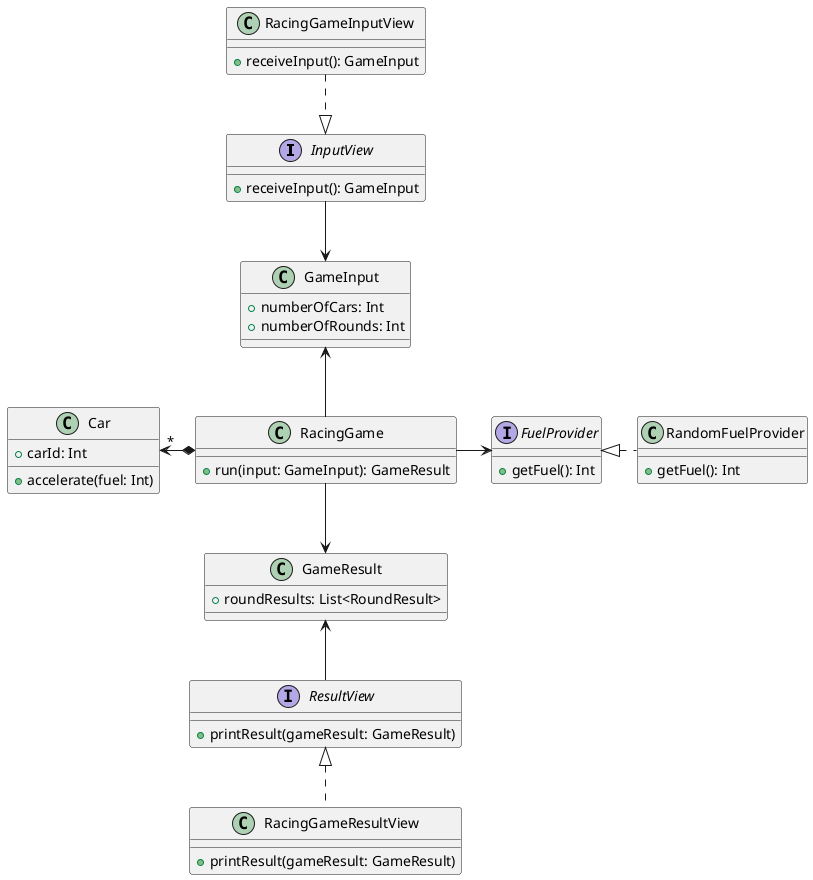 @startuml

interface InputView {
+ receiveInput(): GameInput
}

class RacingGameInputView {
+ receiveInput(): GameInput
}

class GameInput {
+ numberOfCars: Int
+ numberOfRounds: Int
}

interface ResultView {
+ printResult(gameResult: GameResult)
}

class GameResult {
+ roundResults: List<RoundResult>
}

class RacingGameResultView implements ResultView {
+ printResult(gameResult: GameResult)
}

interface FuelProvider {
+ getFuel(): Int
}

class RandomFuelProvider {
+ getFuel(): Int
}

class Car {
+ carId: Int
+ accelerate(fuel: Int)
}

class RacingGame {
+ run(input: GameInput): GameResult
}

RacingGame *-left-> "*" Car
RacingGame -> FuelProvider
RandomFuelProvider .left.|> FuelProvider

RacingGame -up-> GameInput
InputView -down-> GameInput
RacingGameInputView ..|> InputView

RacingGame -down-> GameResult
ResultView -up-> GameResult

@enduml